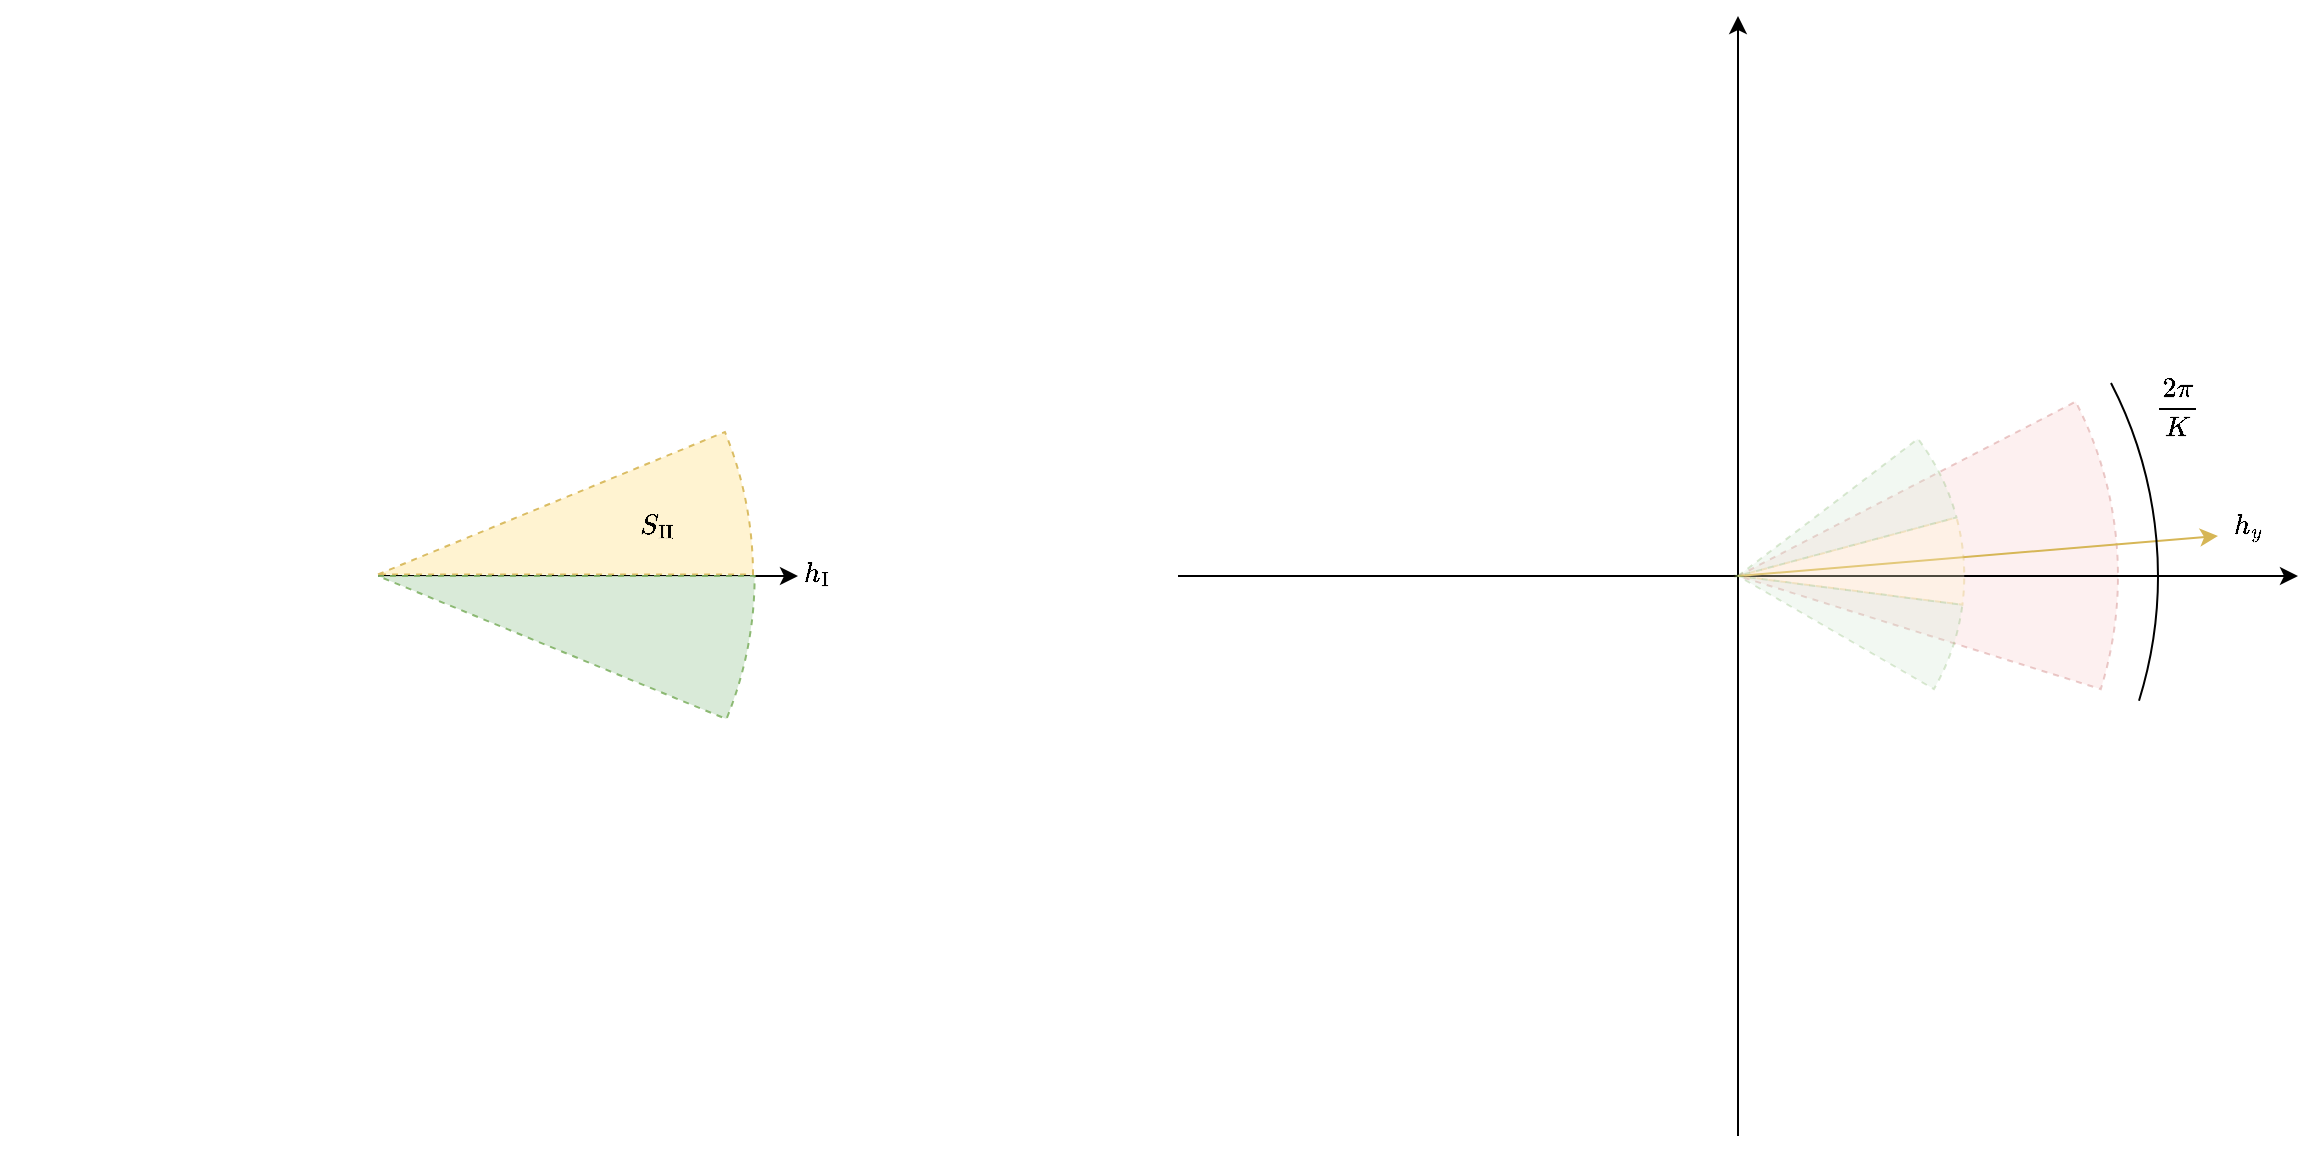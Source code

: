 <mxfile version="20.8.3" type="github">
  <diagram id="85g586EzvK8vTw8IZWv8" name="Page-1">
    <mxGraphModel dx="681" dy="444" grid="1" gridSize="10" guides="1" tooltips="1" connect="1" arrows="1" fold="1" page="1" pageScale="1" pageWidth="827" pageHeight="1169" math="1" shadow="0">
      <root>
        <mxCell id="0" />
        <mxCell id="1" parent="0" />
        <mxCell id="PyO2Ggy3WTRFLJfQddXv-44" value="" style="verticalLabelPosition=bottom;verticalAlign=top;html=1;shape=mxgraph.basic.pie;startAngle=0.188;endAngle=0.25;shadow=0;fillColor=#fff2cc;strokeColor=#d6b656;dashed=1;rotation=0;opacity=90;" parent="1" vertex="1">
          <mxGeometry x="252.49" y="211.69" width="375.01" height="375.01" as="geometry" />
        </mxCell>
        <mxCell id="PyO2Ggy3WTRFLJfQddXv-25" value="$$\frac{2\pi}{K}$$" style="text;html=1;strokeColor=none;fillColor=none;align=center;verticalAlign=middle;whiteSpace=wrap;rounded=0;shadow=0;sketch=0;" parent="1" vertex="1">
          <mxGeometry x="1329.99" y="300" width="20" height="30" as="geometry" />
        </mxCell>
        <mxCell id="PyO2Ggy3WTRFLJfQddXv-7" value="" style="endArrow=classic;html=1;rounded=0;" parent="1" edge="1">
          <mxGeometry width="50" height="50" relative="1" as="geometry">
            <mxPoint x="439.998" y="399.998" as="sourcePoint" />
            <mxPoint x="650" y="400" as="targetPoint" />
          </mxGeometry>
        </mxCell>
        <mxCell id="PyO2Ggy3WTRFLJfQddXv-43" value="$$h_\text{I}$$" style="text;html=1;strokeColor=none;fillColor=none;align=center;verticalAlign=middle;whiteSpace=wrap;rounded=0;shadow=0;sketch=0;" parent="1" vertex="1">
          <mxGeometry x="650" y="384.2" width="20" height="30" as="geometry" />
        </mxCell>
        <mxCell id="PyO2Ggy3WTRFLJfQddXv-59" value="" style="verticalLabelPosition=bottom;verticalAlign=top;html=1;shape=mxgraph.basic.pie;startAngle=0.188;endAngle=0.312;shadow=0;fillColor=#f8cecc;strokeColor=#b85450;dashed=1;rotation=355;opacity=30;" parent="1" vertex="1">
          <mxGeometry x="929.998" y="209.998" width="380" height="380" as="geometry" />
        </mxCell>
        <mxCell id="PyO2Ggy3WTRFLJfQddXv-61" value="" style="endArrow=classic;html=1;rounded=0;" parent="1" edge="1">
          <mxGeometry width="50" height="50" relative="1" as="geometry">
            <mxPoint x="840" y="400" as="sourcePoint" />
            <mxPoint x="1400" y="400" as="targetPoint" />
          </mxGeometry>
        </mxCell>
        <mxCell id="PyO2Ggy3WTRFLJfQddXv-62" value="" style="endArrow=classic;html=1;rounded=0;" parent="1" edge="1">
          <mxGeometry width="50" height="50" relative="1" as="geometry">
            <mxPoint x="1120" y="680" as="sourcePoint" />
            <mxPoint x="1120" y="120" as="targetPoint" />
          </mxGeometry>
        </mxCell>
        <mxCell id="PyO2Ggy3WTRFLJfQddXv-74" value="" style="endArrow=classic;html=1;rounded=0;fontColor=#000000;strokeColor=#d6b656;curved=1;fillColor=#fff2cc;" parent="1" edge="1">
          <mxGeometry width="50" height="50" relative="1" as="geometry">
            <mxPoint x="1120" y="400" as="sourcePoint" />
            <mxPoint x="1360" y="380" as="targetPoint" />
          </mxGeometry>
        </mxCell>
        <mxCell id="PyO2Ggy3WTRFLJfQddXv-73" value="" style="verticalLabelPosition=bottom;verticalAlign=top;html=1;shape=mxgraph.basic.pie;startAngle=0.25;endAngle=0.312;shadow=0;fillColor=#fff2cc;strokeColor=#d6b656;dashed=1;rotation=-15;opacity=30;" parent="1" vertex="1">
          <mxGeometry x="1006.88" y="286.87" width="226.25" height="226.25" as="geometry" />
        </mxCell>
        <mxCell id="PyO2Ggy3WTRFLJfQddXv-75" value="" style="verticalLabelPosition=bottom;verticalAlign=top;html=1;shape=mxgraph.basic.pie;startAngle=0.188;endAngle=0.25;shadow=0;fillColor=#d5e8d4;strokeColor=#82b366;dashed=1;rotation=345;opacity=30;" parent="1" vertex="1">
          <mxGeometry x="1006.87" y="286.87" width="226.25" height="226.25" as="geometry" />
        </mxCell>
        <mxCell id="PyO2Ggy3WTRFLJfQddXv-76" value="$$h_y$$" style="text;html=1;strokeColor=none;fillColor=none;align=center;verticalAlign=middle;whiteSpace=wrap;rounded=0;shadow=0;sketch=0;fontColor=#000000;" parent="1" vertex="1">
          <mxGeometry x="1360" y="360" width="30" height="30" as="geometry" />
        </mxCell>
        <mxCell id="PyO2Ggy3WTRFLJfQddXv-77" value="" style="verticalLabelPosition=bottom;verticalAlign=top;html=1;shape=mxgraph.basic.pie;startAngle=0.312;endAngle=0.375;shadow=0;fillColor=#d5e8d4;strokeColor=#82b366;dashed=1;rotation=345;opacity=30;" parent="1" vertex="1">
          <mxGeometry x="1006.87" y="286.87" width="226.25" height="226.25" as="geometry" />
        </mxCell>
        <mxCell id="PyO2Ggy3WTRFLJfQddXv-78" value="" style="verticalLabelPosition=bottom;verticalAlign=top;html=1;shape=mxgraph.basic.arc;startAngle=0.174;endAngle=0.298;shadow=0;sketch=0;fontColor=#000000;strokeColor=#000000;fillColor=default;gradientColor=none;" parent="1" vertex="1">
          <mxGeometry x="910" y="190.01" width="419.99" height="419.99" as="geometry" />
        </mxCell>
        <mxCell id="LCEAn6SN-X00JBckabs0-1" value="" style="verticalLabelPosition=bottom;verticalAlign=top;html=1;shape=mxgraph.basic.pie;startAngle=0.25;endAngle=0.312;shadow=0;dashed=1;rotation=0;fillColor=#d5e8d4;strokeColor=#82b366;opacity=90;" vertex="1" parent="1">
          <mxGeometry x="251.68" y="211.69" width="376.64" height="376.64" as="geometry" />
        </mxCell>
        <mxCell id="LCEAn6SN-X00JBckabs0-2" value="$$S_{\text{II}}$$" style="text;html=1;strokeColor=none;fillColor=none;align=center;verticalAlign=middle;whiteSpace=wrap;rounded=0;opacity=90;" vertex="1" parent="1">
          <mxGeometry x="550" y="360" width="60" height="30" as="geometry" />
        </mxCell>
      </root>
    </mxGraphModel>
  </diagram>
</mxfile>
